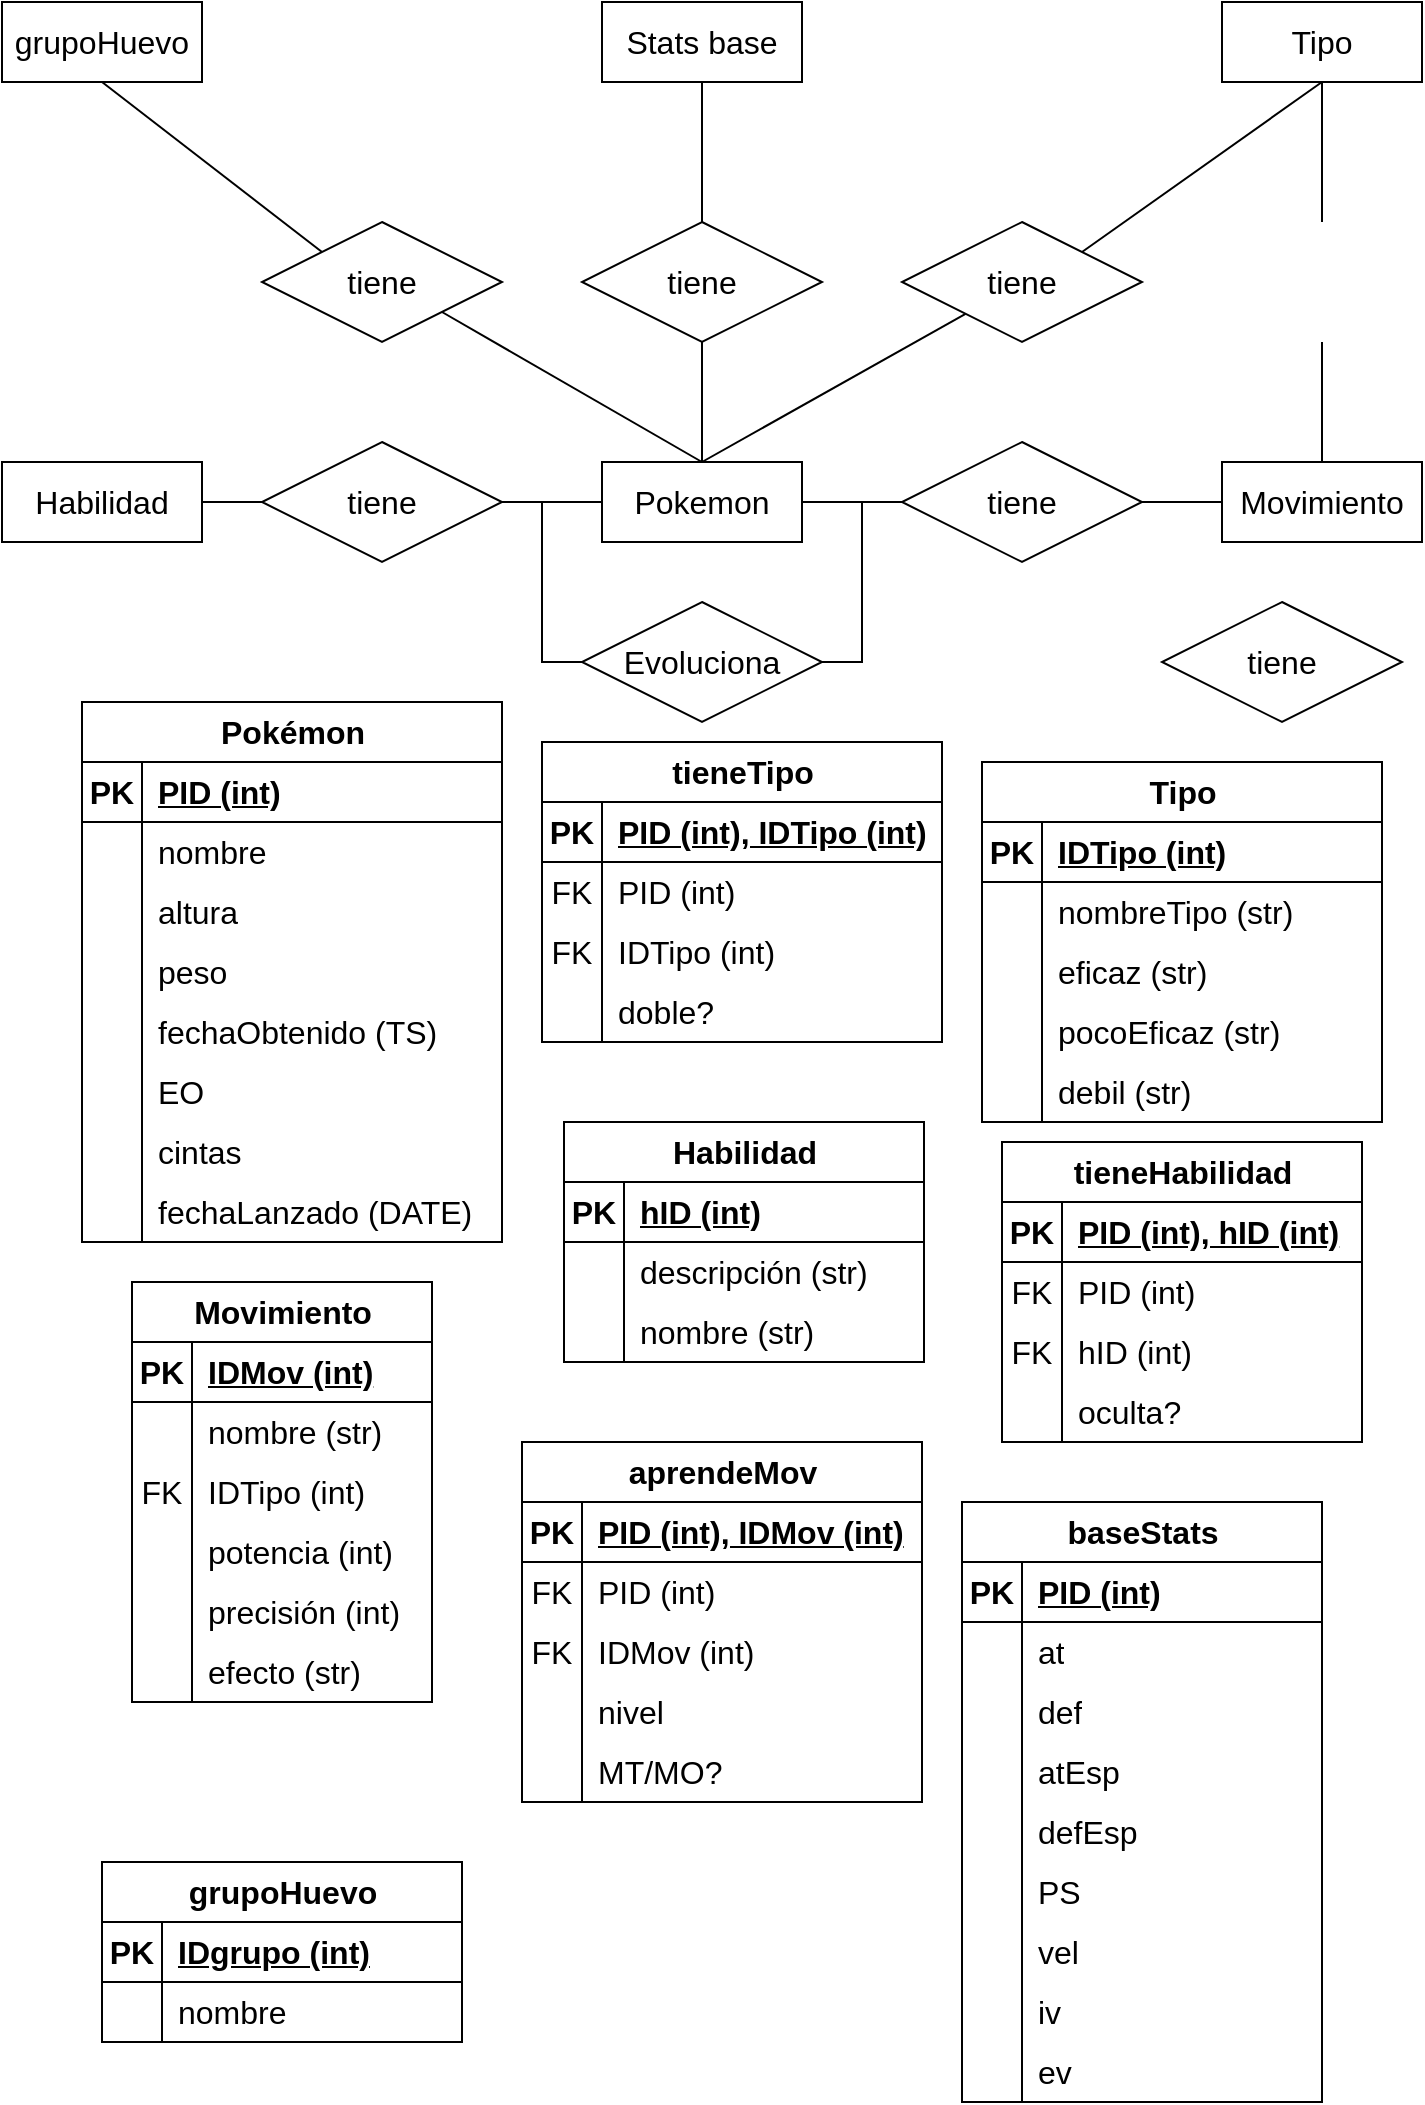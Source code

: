 <mxfile version="23.0.2" type="device">
  <diagram id="R2lEEEUBdFMjLlhIrx00" name="Page-1">
    <mxGraphModel dx="1434" dy="894" grid="1" gridSize="10" guides="1" tooltips="1" connect="1" arrows="1" fold="1" page="1" pageScale="1" pageWidth="850" pageHeight="1100" math="0" shadow="0" extFonts="Permanent Marker^https://fonts.googleapis.com/css?family=Permanent+Marker">
      <root>
        <mxCell id="0" />
        <mxCell id="1" parent="0" />
        <mxCell id="tdsxpR7g4-Lvdvggdu1_-16" style="edgeStyle=none;curved=1;rounded=0;orthogonalLoop=1;jettySize=auto;html=1;exitX=0.5;exitY=0;exitDx=0;exitDy=0;fontSize=12;startSize=8;endSize=8;endArrow=none;endFill=0;" parent="1" source="tdsxpR7g4-Lvdvggdu1_-1" target="tdsxpR7g4-Lvdvggdu1_-12" edge="1">
          <mxGeometry relative="1" as="geometry" />
        </mxCell>
        <mxCell id="tdsxpR7g4-Lvdvggdu1_-25" style="edgeStyle=none;curved=1;rounded=0;orthogonalLoop=1;jettySize=auto;html=1;exitX=0.5;exitY=0;exitDx=0;exitDy=0;entryX=0.5;entryY=1;entryDx=0;entryDy=0;fontSize=12;startSize=8;endSize=8;endArrow=none;endFill=0;" parent="1" source="tdsxpR7g4-Lvdvggdu1_-1" target="tdsxpR7g4-Lvdvggdu1_-24" edge="1">
          <mxGeometry relative="1" as="geometry" />
        </mxCell>
        <mxCell id="tdsxpR7g4-Lvdvggdu1_-35" style="edgeStyle=orthogonalEdgeStyle;shape=connector;rounded=0;orthogonalLoop=1;jettySize=auto;html=1;exitX=1;exitY=0.5;exitDx=0;exitDy=0;entryX=1;entryY=0.5;entryDx=0;entryDy=0;labelBackgroundColor=default;strokeColor=default;align=center;verticalAlign=middle;fontFamily=Helvetica;fontSize=12;fontColor=default;endArrow=none;endFill=0;startSize=8;endSize=8;" parent="1" source="tdsxpR7g4-Lvdvggdu1_-1" target="tdsxpR7g4-Lvdvggdu1_-9" edge="1">
          <mxGeometry relative="1" as="geometry" />
        </mxCell>
        <mxCell id="tdsxpR7g4-Lvdvggdu1_-1" value="Pokemon" style="whiteSpace=wrap;html=1;align=center;fontSize=16;" parent="1" vertex="1">
          <mxGeometry x="320" y="240" width="100" height="40" as="geometry" />
        </mxCell>
        <mxCell id="tdsxpR7g4-Lvdvggdu1_-14" style="edgeStyle=none;curved=1;rounded=0;orthogonalLoop=1;jettySize=auto;html=1;exitX=1;exitY=0.5;exitDx=0;exitDy=0;fontSize=12;startSize=8;endSize=8;endArrow=none;endFill=0;" parent="1" source="tdsxpR7g4-Lvdvggdu1_-2" target="tdsxpR7g4-Lvdvggdu1_-6" edge="1">
          <mxGeometry relative="1" as="geometry" />
        </mxCell>
        <mxCell id="tdsxpR7g4-Lvdvggdu1_-15" style="edgeStyle=none;curved=1;rounded=0;orthogonalLoop=1;jettySize=auto;html=1;exitX=0;exitY=0.5;exitDx=0;exitDy=0;fontSize=12;startSize=8;endSize=8;endArrow=none;endFill=0;" parent="1" source="tdsxpR7g4-Lvdvggdu1_-2" target="tdsxpR7g4-Lvdvggdu1_-1" edge="1">
          <mxGeometry relative="1" as="geometry" />
        </mxCell>
        <mxCell id="tdsxpR7g4-Lvdvggdu1_-2" value="tiene" style="shape=rhombus;perimeter=rhombusPerimeter;whiteSpace=wrap;html=1;align=center;fontSize=16;" parent="1" vertex="1">
          <mxGeometry x="470" y="230" width="120" height="60" as="geometry" />
        </mxCell>
        <mxCell id="tdsxpR7g4-Lvdvggdu1_-3" value="Tipo" style="whiteSpace=wrap;html=1;align=center;fontSize=16;" parent="1" vertex="1">
          <mxGeometry x="630" y="10" width="100" height="40" as="geometry" />
        </mxCell>
        <mxCell id="tdsxpR7g4-Lvdvggdu1_-4" value="grupoHuevo" style="whiteSpace=wrap;html=1;align=center;fontSize=16;" parent="1" vertex="1">
          <mxGeometry x="20" y="10" width="100" height="40" as="geometry" />
        </mxCell>
        <mxCell id="tdsxpR7g4-Lvdvggdu1_-28" style="edgeStyle=none;curved=1;rounded=0;orthogonalLoop=1;jettySize=auto;html=1;exitX=1;exitY=0.5;exitDx=0;exitDy=0;entryX=0;entryY=0.5;entryDx=0;entryDy=0;fontSize=12;startSize=8;endSize=8;endArrow=none;endFill=0;" parent="1" source="tdsxpR7g4-Lvdvggdu1_-5" target="tdsxpR7g4-Lvdvggdu1_-27" edge="1">
          <mxGeometry relative="1" as="geometry" />
        </mxCell>
        <mxCell id="tdsxpR7g4-Lvdvggdu1_-5" value="Habilidad" style="whiteSpace=wrap;html=1;align=center;fontSize=16;" parent="1" vertex="1">
          <mxGeometry x="20" y="240" width="100" height="40" as="geometry" />
        </mxCell>
        <mxCell id="tdsxpR7g4-Lvdvggdu1_-13" style="edgeStyle=none;curved=1;rounded=0;orthogonalLoop=1;jettySize=auto;html=1;fontSize=12;startSize=8;endSize=8;endArrow=none;endFill=0;" parent="1" source="tdsxpR7g4-Lvdvggdu1_-6" edge="1">
          <mxGeometry relative="1" as="geometry">
            <mxPoint x="680" y="180" as="targetPoint" />
          </mxGeometry>
        </mxCell>
        <mxCell id="tdsxpR7g4-Lvdvggdu1_-6" value="Movimiento" style="whiteSpace=wrap;html=1;align=center;fontSize=16;" parent="1" vertex="1">
          <mxGeometry x="630" y="240" width="100" height="40" as="geometry" />
        </mxCell>
        <mxCell id="tdsxpR7g4-Lvdvggdu1_-26" style="edgeStyle=none;curved=1;rounded=0;orthogonalLoop=1;jettySize=auto;html=1;fontSize=12;startSize=8;endSize=8;endArrow=none;endFill=0;" parent="1" source="tdsxpR7g4-Lvdvggdu1_-7" target="tdsxpR7g4-Lvdvggdu1_-24" edge="1">
          <mxGeometry relative="1" as="geometry" />
        </mxCell>
        <mxCell id="tdsxpR7g4-Lvdvggdu1_-7" value="Stats base" style="whiteSpace=wrap;html=1;align=center;fontSize=16;" parent="1" vertex="1">
          <mxGeometry x="320" y="10" width="100" height="40" as="geometry" />
        </mxCell>
        <mxCell id="tdsxpR7g4-Lvdvggdu1_-36" style="edgeStyle=orthogonalEdgeStyle;shape=connector;rounded=0;orthogonalLoop=1;jettySize=auto;html=1;exitX=0;exitY=0.5;exitDx=0;exitDy=0;entryX=0;entryY=0.5;entryDx=0;entryDy=0;labelBackgroundColor=default;strokeColor=default;align=center;verticalAlign=middle;fontFamily=Helvetica;fontSize=12;fontColor=default;endArrow=none;endFill=0;startSize=8;endSize=8;" parent="1" source="tdsxpR7g4-Lvdvggdu1_-9" target="tdsxpR7g4-Lvdvggdu1_-1" edge="1">
          <mxGeometry relative="1" as="geometry" />
        </mxCell>
        <mxCell id="tdsxpR7g4-Lvdvggdu1_-9" value="Evoluciona" style="shape=rhombus;perimeter=rhombusPerimeter;whiteSpace=wrap;html=1;align=center;fontSize=16;" parent="1" vertex="1">
          <mxGeometry x="310" y="310" width="120" height="60" as="geometry" />
        </mxCell>
        <mxCell id="tdsxpR7g4-Lvdvggdu1_-20" style="edgeStyle=none;curved=1;rounded=0;orthogonalLoop=1;jettySize=auto;html=1;exitX=0.5;exitY=0;exitDx=0;exitDy=0;fontSize=12;startSize=8;endSize=8;endArrow=none;endFill=0;" parent="1" target="tdsxpR7g4-Lvdvggdu1_-3" edge="1">
          <mxGeometry relative="1" as="geometry">
            <mxPoint x="680" y="120" as="sourcePoint" />
          </mxGeometry>
        </mxCell>
        <mxCell id="tdsxpR7g4-Lvdvggdu1_-11" value="tiene" style="shape=rhombus;perimeter=rhombusPerimeter;whiteSpace=wrap;html=1;align=center;fontSize=16;" parent="1" vertex="1">
          <mxGeometry x="600" y="310" width="120" height="60" as="geometry" />
        </mxCell>
        <mxCell id="tdsxpR7g4-Lvdvggdu1_-33" style="edgeStyle=none;curved=1;rounded=0;orthogonalLoop=1;jettySize=auto;html=1;exitX=1;exitY=0;exitDx=0;exitDy=0;entryX=0.5;entryY=1;entryDx=0;entryDy=0;fontSize=12;startSize=8;endSize=8;endArrow=none;endFill=0;" parent="1" source="tdsxpR7g4-Lvdvggdu1_-12" target="tdsxpR7g4-Lvdvggdu1_-3" edge="1">
          <mxGeometry relative="1" as="geometry" />
        </mxCell>
        <mxCell id="tdsxpR7g4-Lvdvggdu1_-12" value="tiene" style="shape=rhombus;perimeter=rhombusPerimeter;whiteSpace=wrap;html=1;align=center;fontSize=16;" parent="1" vertex="1">
          <mxGeometry x="470" y="120" width="120" height="60" as="geometry" />
        </mxCell>
        <mxCell id="tdsxpR7g4-Lvdvggdu1_-24" value="tiene" style="shape=rhombus;perimeter=rhombusPerimeter;whiteSpace=wrap;html=1;align=center;fontSize=16;" parent="1" vertex="1">
          <mxGeometry x="310" y="120" width="120" height="60" as="geometry" />
        </mxCell>
        <mxCell id="tdsxpR7g4-Lvdvggdu1_-29" style="edgeStyle=none;curved=1;rounded=0;orthogonalLoop=1;jettySize=auto;html=1;exitX=1;exitY=0.5;exitDx=0;exitDy=0;entryX=0;entryY=0.5;entryDx=0;entryDy=0;fontSize=12;startSize=8;endSize=8;endArrow=none;endFill=0;" parent="1" source="tdsxpR7g4-Lvdvggdu1_-27" target="tdsxpR7g4-Lvdvggdu1_-1" edge="1">
          <mxGeometry relative="1" as="geometry" />
        </mxCell>
        <mxCell id="tdsxpR7g4-Lvdvggdu1_-27" value="tiene" style="shape=rhombus;perimeter=rhombusPerimeter;whiteSpace=wrap;html=1;align=center;fontSize=16;" parent="1" vertex="1">
          <mxGeometry x="150" y="230" width="120" height="60" as="geometry" />
        </mxCell>
        <mxCell id="tdsxpR7g4-Lvdvggdu1_-31" style="edgeStyle=none;curved=1;rounded=0;orthogonalLoop=1;jettySize=auto;html=1;exitX=0;exitY=0;exitDx=0;exitDy=0;entryX=0.5;entryY=1;entryDx=0;entryDy=0;fontSize=12;startSize=8;endSize=8;endArrow=none;endFill=0;" parent="1" source="tdsxpR7g4-Lvdvggdu1_-30" target="tdsxpR7g4-Lvdvggdu1_-4" edge="1">
          <mxGeometry relative="1" as="geometry" />
        </mxCell>
        <mxCell id="tdsxpR7g4-Lvdvggdu1_-32" style="edgeStyle=none;curved=1;rounded=0;orthogonalLoop=1;jettySize=auto;html=1;exitX=1;exitY=1;exitDx=0;exitDy=0;entryX=0.5;entryY=0;entryDx=0;entryDy=0;fontSize=12;startSize=8;endSize=8;endArrow=none;endFill=0;" parent="1" source="tdsxpR7g4-Lvdvggdu1_-30" target="tdsxpR7g4-Lvdvggdu1_-1" edge="1">
          <mxGeometry relative="1" as="geometry" />
        </mxCell>
        <mxCell id="tdsxpR7g4-Lvdvggdu1_-30" value="tiene" style="shape=rhombus;perimeter=rhombusPerimeter;whiteSpace=wrap;html=1;align=center;fontSize=16;" parent="1" vertex="1">
          <mxGeometry x="150" y="120" width="120" height="60" as="geometry" />
        </mxCell>
        <mxCell id="rr6PRLMJspBUWssc9qHr-1" value="Pokémon" style="shape=table;startSize=30;container=1;collapsible=1;childLayout=tableLayout;fixedRows=1;rowLines=0;fontStyle=1;align=center;resizeLast=1;html=1;fontSize=16;" vertex="1" parent="1">
          <mxGeometry x="60" y="360" width="210" height="270" as="geometry" />
        </mxCell>
        <mxCell id="rr6PRLMJspBUWssc9qHr-2" value="" style="shape=tableRow;horizontal=0;startSize=0;swimlaneHead=0;swimlaneBody=0;fillColor=none;collapsible=0;dropTarget=0;points=[[0,0.5],[1,0.5]];portConstraint=eastwest;top=0;left=0;right=0;bottom=1;fontSize=16;" vertex="1" parent="rr6PRLMJspBUWssc9qHr-1">
          <mxGeometry y="30" width="210" height="30" as="geometry" />
        </mxCell>
        <mxCell id="rr6PRLMJspBUWssc9qHr-3" value="PK" style="shape=partialRectangle;connectable=0;fillColor=none;top=0;left=0;bottom=0;right=0;fontStyle=1;overflow=hidden;whiteSpace=wrap;html=1;fontSize=16;" vertex="1" parent="rr6PRLMJspBUWssc9qHr-2">
          <mxGeometry width="30" height="30" as="geometry">
            <mxRectangle width="30" height="30" as="alternateBounds" />
          </mxGeometry>
        </mxCell>
        <mxCell id="rr6PRLMJspBUWssc9qHr-4" value="PID (int)" style="shape=partialRectangle;connectable=0;fillColor=none;top=0;left=0;bottom=0;right=0;align=left;spacingLeft=6;fontStyle=5;overflow=hidden;whiteSpace=wrap;html=1;fontSize=16;" vertex="1" parent="rr6PRLMJspBUWssc9qHr-2">
          <mxGeometry x="30" width="180" height="30" as="geometry">
            <mxRectangle width="180" height="30" as="alternateBounds" />
          </mxGeometry>
        </mxCell>
        <mxCell id="rr6PRLMJspBUWssc9qHr-5" value="" style="shape=tableRow;horizontal=0;startSize=0;swimlaneHead=0;swimlaneBody=0;fillColor=none;collapsible=0;dropTarget=0;points=[[0,0.5],[1,0.5]];portConstraint=eastwest;top=0;left=0;right=0;bottom=0;fontSize=16;" vertex="1" parent="rr6PRLMJspBUWssc9qHr-1">
          <mxGeometry y="60" width="210" height="30" as="geometry" />
        </mxCell>
        <mxCell id="rr6PRLMJspBUWssc9qHr-6" value="" style="shape=partialRectangle;connectable=0;fillColor=none;top=0;left=0;bottom=0;right=0;editable=1;overflow=hidden;whiteSpace=wrap;html=1;fontSize=16;" vertex="1" parent="rr6PRLMJspBUWssc9qHr-5">
          <mxGeometry width="30" height="30" as="geometry">
            <mxRectangle width="30" height="30" as="alternateBounds" />
          </mxGeometry>
        </mxCell>
        <mxCell id="rr6PRLMJspBUWssc9qHr-7" value="nombre" style="shape=partialRectangle;connectable=0;fillColor=none;top=0;left=0;bottom=0;right=0;align=left;spacingLeft=6;overflow=hidden;whiteSpace=wrap;html=1;fontSize=16;" vertex="1" parent="rr6PRLMJspBUWssc9qHr-5">
          <mxGeometry x="30" width="180" height="30" as="geometry">
            <mxRectangle width="180" height="30" as="alternateBounds" />
          </mxGeometry>
        </mxCell>
        <mxCell id="rr6PRLMJspBUWssc9qHr-8" value="" style="shape=tableRow;horizontal=0;startSize=0;swimlaneHead=0;swimlaneBody=0;fillColor=none;collapsible=0;dropTarget=0;points=[[0,0.5],[1,0.5]];portConstraint=eastwest;top=0;left=0;right=0;bottom=0;fontSize=16;" vertex="1" parent="rr6PRLMJspBUWssc9qHr-1">
          <mxGeometry y="90" width="210" height="30" as="geometry" />
        </mxCell>
        <mxCell id="rr6PRLMJspBUWssc9qHr-9" value="" style="shape=partialRectangle;connectable=0;fillColor=none;top=0;left=0;bottom=0;right=0;editable=1;overflow=hidden;whiteSpace=wrap;html=1;fontSize=16;" vertex="1" parent="rr6PRLMJspBUWssc9qHr-8">
          <mxGeometry width="30" height="30" as="geometry">
            <mxRectangle width="30" height="30" as="alternateBounds" />
          </mxGeometry>
        </mxCell>
        <mxCell id="rr6PRLMJspBUWssc9qHr-10" value="altura" style="shape=partialRectangle;connectable=0;fillColor=none;top=0;left=0;bottom=0;right=0;align=left;spacingLeft=6;overflow=hidden;whiteSpace=wrap;html=1;fontSize=16;" vertex="1" parent="rr6PRLMJspBUWssc9qHr-8">
          <mxGeometry x="30" width="180" height="30" as="geometry">
            <mxRectangle width="180" height="30" as="alternateBounds" />
          </mxGeometry>
        </mxCell>
        <mxCell id="rr6PRLMJspBUWssc9qHr-11" value="" style="shape=tableRow;horizontal=0;startSize=0;swimlaneHead=0;swimlaneBody=0;fillColor=none;collapsible=0;dropTarget=0;points=[[0,0.5],[1,0.5]];portConstraint=eastwest;top=0;left=0;right=0;bottom=0;fontSize=16;" vertex="1" parent="rr6PRLMJspBUWssc9qHr-1">
          <mxGeometry y="120" width="210" height="30" as="geometry" />
        </mxCell>
        <mxCell id="rr6PRLMJspBUWssc9qHr-12" value="" style="shape=partialRectangle;connectable=0;fillColor=none;top=0;left=0;bottom=0;right=0;editable=1;overflow=hidden;whiteSpace=wrap;html=1;fontSize=16;" vertex="1" parent="rr6PRLMJspBUWssc9qHr-11">
          <mxGeometry width="30" height="30" as="geometry">
            <mxRectangle width="30" height="30" as="alternateBounds" />
          </mxGeometry>
        </mxCell>
        <mxCell id="rr6PRLMJspBUWssc9qHr-13" value="peso" style="shape=partialRectangle;connectable=0;fillColor=none;top=0;left=0;bottom=0;right=0;align=left;spacingLeft=6;overflow=hidden;whiteSpace=wrap;html=1;fontSize=16;" vertex="1" parent="rr6PRLMJspBUWssc9qHr-11">
          <mxGeometry x="30" width="180" height="30" as="geometry">
            <mxRectangle width="180" height="30" as="alternateBounds" />
          </mxGeometry>
        </mxCell>
        <mxCell id="rr6PRLMJspBUWssc9qHr-154" value="" style="shape=tableRow;horizontal=0;startSize=0;swimlaneHead=0;swimlaneBody=0;fillColor=none;collapsible=0;dropTarget=0;points=[[0,0.5],[1,0.5]];portConstraint=eastwest;top=0;left=0;right=0;bottom=0;fontSize=16;" vertex="1" parent="rr6PRLMJspBUWssc9qHr-1">
          <mxGeometry y="150" width="210" height="30" as="geometry" />
        </mxCell>
        <mxCell id="rr6PRLMJspBUWssc9qHr-155" value="" style="shape=partialRectangle;connectable=0;fillColor=none;top=0;left=0;bottom=0;right=0;editable=1;overflow=hidden;whiteSpace=wrap;html=1;fontSize=16;" vertex="1" parent="rr6PRLMJspBUWssc9qHr-154">
          <mxGeometry width="30" height="30" as="geometry">
            <mxRectangle width="30" height="30" as="alternateBounds" />
          </mxGeometry>
        </mxCell>
        <mxCell id="rr6PRLMJspBUWssc9qHr-156" value="fechaObtenido (TS)" style="shape=partialRectangle;connectable=0;fillColor=none;top=0;left=0;bottom=0;right=0;align=left;spacingLeft=6;overflow=hidden;whiteSpace=wrap;html=1;fontSize=16;" vertex="1" parent="rr6PRLMJspBUWssc9qHr-154">
          <mxGeometry x="30" width="180" height="30" as="geometry">
            <mxRectangle width="180" height="30" as="alternateBounds" />
          </mxGeometry>
        </mxCell>
        <mxCell id="rr6PRLMJspBUWssc9qHr-157" value="" style="shape=tableRow;horizontal=0;startSize=0;swimlaneHead=0;swimlaneBody=0;fillColor=none;collapsible=0;dropTarget=0;points=[[0,0.5],[1,0.5]];portConstraint=eastwest;top=0;left=0;right=0;bottom=0;fontSize=16;" vertex="1" parent="rr6PRLMJspBUWssc9qHr-1">
          <mxGeometry y="180" width="210" height="30" as="geometry" />
        </mxCell>
        <mxCell id="rr6PRLMJspBUWssc9qHr-158" value="" style="shape=partialRectangle;connectable=0;fillColor=none;top=0;left=0;bottom=0;right=0;editable=1;overflow=hidden;whiteSpace=wrap;html=1;fontSize=16;" vertex="1" parent="rr6PRLMJspBUWssc9qHr-157">
          <mxGeometry width="30" height="30" as="geometry">
            <mxRectangle width="30" height="30" as="alternateBounds" />
          </mxGeometry>
        </mxCell>
        <mxCell id="rr6PRLMJspBUWssc9qHr-159" value="EO" style="shape=partialRectangle;connectable=0;fillColor=none;top=0;left=0;bottom=0;right=0;align=left;spacingLeft=6;overflow=hidden;whiteSpace=wrap;html=1;fontSize=16;" vertex="1" parent="rr6PRLMJspBUWssc9qHr-157">
          <mxGeometry x="30" width="180" height="30" as="geometry">
            <mxRectangle width="180" height="30" as="alternateBounds" />
          </mxGeometry>
        </mxCell>
        <mxCell id="rr6PRLMJspBUWssc9qHr-160" value="" style="shape=tableRow;horizontal=0;startSize=0;swimlaneHead=0;swimlaneBody=0;fillColor=none;collapsible=0;dropTarget=0;points=[[0,0.5],[1,0.5]];portConstraint=eastwest;top=0;left=0;right=0;bottom=0;fontSize=16;" vertex="1" parent="rr6PRLMJspBUWssc9qHr-1">
          <mxGeometry y="210" width="210" height="30" as="geometry" />
        </mxCell>
        <mxCell id="rr6PRLMJspBUWssc9qHr-161" value="" style="shape=partialRectangle;connectable=0;fillColor=none;top=0;left=0;bottom=0;right=0;editable=1;overflow=hidden;whiteSpace=wrap;html=1;fontSize=16;" vertex="1" parent="rr6PRLMJspBUWssc9qHr-160">
          <mxGeometry width="30" height="30" as="geometry">
            <mxRectangle width="30" height="30" as="alternateBounds" />
          </mxGeometry>
        </mxCell>
        <mxCell id="rr6PRLMJspBUWssc9qHr-162" value="cintas" style="shape=partialRectangle;connectable=0;fillColor=none;top=0;left=0;bottom=0;right=0;align=left;spacingLeft=6;overflow=hidden;whiteSpace=wrap;html=1;fontSize=16;" vertex="1" parent="rr6PRLMJspBUWssc9qHr-160">
          <mxGeometry x="30" width="180" height="30" as="geometry">
            <mxRectangle width="180" height="30" as="alternateBounds" />
          </mxGeometry>
        </mxCell>
        <mxCell id="rr6PRLMJspBUWssc9qHr-178" value="" style="shape=tableRow;horizontal=0;startSize=0;swimlaneHead=0;swimlaneBody=0;fillColor=none;collapsible=0;dropTarget=0;points=[[0,0.5],[1,0.5]];portConstraint=eastwest;top=0;left=0;right=0;bottom=0;fontSize=16;" vertex="1" parent="rr6PRLMJspBUWssc9qHr-1">
          <mxGeometry y="240" width="210" height="30" as="geometry" />
        </mxCell>
        <mxCell id="rr6PRLMJspBUWssc9qHr-179" value="" style="shape=partialRectangle;connectable=0;fillColor=none;top=0;left=0;bottom=0;right=0;editable=1;overflow=hidden;whiteSpace=wrap;html=1;fontSize=16;" vertex="1" parent="rr6PRLMJspBUWssc9qHr-178">
          <mxGeometry width="30" height="30" as="geometry">
            <mxRectangle width="30" height="30" as="alternateBounds" />
          </mxGeometry>
        </mxCell>
        <mxCell id="rr6PRLMJspBUWssc9qHr-180" value="fechaLanzado (DATE)" style="shape=partialRectangle;connectable=0;fillColor=none;top=0;left=0;bottom=0;right=0;align=left;spacingLeft=6;overflow=hidden;whiteSpace=wrap;html=1;fontSize=16;" vertex="1" parent="rr6PRLMJspBUWssc9qHr-178">
          <mxGeometry x="30" width="180" height="30" as="geometry">
            <mxRectangle width="180" height="30" as="alternateBounds" />
          </mxGeometry>
        </mxCell>
        <mxCell id="rr6PRLMJspBUWssc9qHr-14" value="tieneTipo" style="shape=table;startSize=30;container=1;collapsible=1;childLayout=tableLayout;fixedRows=1;rowLines=0;fontStyle=1;align=center;resizeLast=1;html=1;fontSize=16;" vertex="1" parent="1">
          <mxGeometry x="290" y="380" width="200" height="150" as="geometry" />
        </mxCell>
        <mxCell id="rr6PRLMJspBUWssc9qHr-15" value="" style="shape=tableRow;horizontal=0;startSize=0;swimlaneHead=0;swimlaneBody=0;fillColor=none;collapsible=0;dropTarget=0;points=[[0,0.5],[1,0.5]];portConstraint=eastwest;top=0;left=0;right=0;bottom=1;fontSize=16;" vertex="1" parent="rr6PRLMJspBUWssc9qHr-14">
          <mxGeometry y="30" width="200" height="30" as="geometry" />
        </mxCell>
        <mxCell id="rr6PRLMJspBUWssc9qHr-16" value="PK" style="shape=partialRectangle;connectable=0;fillColor=none;top=0;left=0;bottom=0;right=0;fontStyle=1;overflow=hidden;whiteSpace=wrap;html=1;fontSize=16;" vertex="1" parent="rr6PRLMJspBUWssc9qHr-15">
          <mxGeometry width="30" height="30" as="geometry">
            <mxRectangle width="30" height="30" as="alternateBounds" />
          </mxGeometry>
        </mxCell>
        <mxCell id="rr6PRLMJspBUWssc9qHr-17" value="PID (int), IDTipo (int)" style="shape=partialRectangle;connectable=0;fillColor=none;top=0;left=0;bottom=0;right=0;align=left;spacingLeft=6;fontStyle=5;overflow=hidden;whiteSpace=wrap;html=1;fontSize=16;" vertex="1" parent="rr6PRLMJspBUWssc9qHr-15">
          <mxGeometry x="30" width="170" height="30" as="geometry">
            <mxRectangle width="170" height="30" as="alternateBounds" />
          </mxGeometry>
        </mxCell>
        <mxCell id="rr6PRLMJspBUWssc9qHr-18" value="" style="shape=tableRow;horizontal=0;startSize=0;swimlaneHead=0;swimlaneBody=0;fillColor=none;collapsible=0;dropTarget=0;points=[[0,0.5],[1,0.5]];portConstraint=eastwest;top=0;left=0;right=0;bottom=0;fontSize=16;" vertex="1" parent="rr6PRLMJspBUWssc9qHr-14">
          <mxGeometry y="60" width="200" height="30" as="geometry" />
        </mxCell>
        <mxCell id="rr6PRLMJspBUWssc9qHr-19" value="FK" style="shape=partialRectangle;connectable=0;fillColor=none;top=0;left=0;bottom=0;right=0;editable=1;overflow=hidden;whiteSpace=wrap;html=1;fontSize=16;" vertex="1" parent="rr6PRLMJspBUWssc9qHr-18">
          <mxGeometry width="30" height="30" as="geometry">
            <mxRectangle width="30" height="30" as="alternateBounds" />
          </mxGeometry>
        </mxCell>
        <mxCell id="rr6PRLMJspBUWssc9qHr-20" value="PID (int)" style="shape=partialRectangle;connectable=0;fillColor=none;top=0;left=0;bottom=0;right=0;align=left;spacingLeft=6;overflow=hidden;whiteSpace=wrap;html=1;fontSize=16;" vertex="1" parent="rr6PRLMJspBUWssc9qHr-18">
          <mxGeometry x="30" width="170" height="30" as="geometry">
            <mxRectangle width="170" height="30" as="alternateBounds" />
          </mxGeometry>
        </mxCell>
        <mxCell id="rr6PRLMJspBUWssc9qHr-21" value="" style="shape=tableRow;horizontal=0;startSize=0;swimlaneHead=0;swimlaneBody=0;fillColor=none;collapsible=0;dropTarget=0;points=[[0,0.5],[1,0.5]];portConstraint=eastwest;top=0;left=0;right=0;bottom=0;fontSize=16;" vertex="1" parent="rr6PRLMJspBUWssc9qHr-14">
          <mxGeometry y="90" width="200" height="30" as="geometry" />
        </mxCell>
        <mxCell id="rr6PRLMJspBUWssc9qHr-22" value="FK" style="shape=partialRectangle;connectable=0;fillColor=none;top=0;left=0;bottom=0;right=0;editable=1;overflow=hidden;whiteSpace=wrap;html=1;fontSize=16;" vertex="1" parent="rr6PRLMJspBUWssc9qHr-21">
          <mxGeometry width="30" height="30" as="geometry">
            <mxRectangle width="30" height="30" as="alternateBounds" />
          </mxGeometry>
        </mxCell>
        <mxCell id="rr6PRLMJspBUWssc9qHr-23" value="IDTipo (int)" style="shape=partialRectangle;connectable=0;fillColor=none;top=0;left=0;bottom=0;right=0;align=left;spacingLeft=6;overflow=hidden;whiteSpace=wrap;html=1;fontSize=16;" vertex="1" parent="rr6PRLMJspBUWssc9qHr-21">
          <mxGeometry x="30" width="170" height="30" as="geometry">
            <mxRectangle width="170" height="30" as="alternateBounds" />
          </mxGeometry>
        </mxCell>
        <mxCell id="rr6PRLMJspBUWssc9qHr-24" value="" style="shape=tableRow;horizontal=0;startSize=0;swimlaneHead=0;swimlaneBody=0;fillColor=none;collapsible=0;dropTarget=0;points=[[0,0.5],[1,0.5]];portConstraint=eastwest;top=0;left=0;right=0;bottom=0;fontSize=16;" vertex="1" parent="rr6PRLMJspBUWssc9qHr-14">
          <mxGeometry y="120" width="200" height="30" as="geometry" />
        </mxCell>
        <mxCell id="rr6PRLMJspBUWssc9qHr-25" value="" style="shape=partialRectangle;connectable=0;fillColor=none;top=0;left=0;bottom=0;right=0;editable=1;overflow=hidden;whiteSpace=wrap;html=1;fontSize=16;" vertex="1" parent="rr6PRLMJspBUWssc9qHr-24">
          <mxGeometry width="30" height="30" as="geometry">
            <mxRectangle width="30" height="30" as="alternateBounds" />
          </mxGeometry>
        </mxCell>
        <mxCell id="rr6PRLMJspBUWssc9qHr-26" value="doble?" style="shape=partialRectangle;connectable=0;fillColor=none;top=0;left=0;bottom=0;right=0;align=left;spacingLeft=6;overflow=hidden;whiteSpace=wrap;html=1;fontSize=16;" vertex="1" parent="rr6PRLMJspBUWssc9qHr-24">
          <mxGeometry x="30" width="170" height="30" as="geometry">
            <mxRectangle width="170" height="30" as="alternateBounds" />
          </mxGeometry>
        </mxCell>
        <mxCell id="rr6PRLMJspBUWssc9qHr-27" value="Tipo" style="shape=table;startSize=30;container=1;collapsible=1;childLayout=tableLayout;fixedRows=1;rowLines=0;fontStyle=1;align=center;resizeLast=1;html=1;fontSize=16;" vertex="1" parent="1">
          <mxGeometry x="510" y="390" width="200" height="180" as="geometry" />
        </mxCell>
        <mxCell id="rr6PRLMJspBUWssc9qHr-28" value="" style="shape=tableRow;horizontal=0;startSize=0;swimlaneHead=0;swimlaneBody=0;fillColor=none;collapsible=0;dropTarget=0;points=[[0,0.5],[1,0.5]];portConstraint=eastwest;top=0;left=0;right=0;bottom=1;fontSize=16;" vertex="1" parent="rr6PRLMJspBUWssc9qHr-27">
          <mxGeometry y="30" width="200" height="30" as="geometry" />
        </mxCell>
        <mxCell id="rr6PRLMJspBUWssc9qHr-29" value="PK" style="shape=partialRectangle;connectable=0;fillColor=none;top=0;left=0;bottom=0;right=0;fontStyle=1;overflow=hidden;whiteSpace=wrap;html=1;fontSize=16;" vertex="1" parent="rr6PRLMJspBUWssc9qHr-28">
          <mxGeometry width="30" height="30" as="geometry">
            <mxRectangle width="30" height="30" as="alternateBounds" />
          </mxGeometry>
        </mxCell>
        <mxCell id="rr6PRLMJspBUWssc9qHr-30" value="IDTipo (int)" style="shape=partialRectangle;connectable=0;fillColor=none;top=0;left=0;bottom=0;right=0;align=left;spacingLeft=6;fontStyle=5;overflow=hidden;whiteSpace=wrap;html=1;fontSize=16;" vertex="1" parent="rr6PRLMJspBUWssc9qHr-28">
          <mxGeometry x="30" width="170" height="30" as="geometry">
            <mxRectangle width="170" height="30" as="alternateBounds" />
          </mxGeometry>
        </mxCell>
        <mxCell id="rr6PRLMJspBUWssc9qHr-31" value="" style="shape=tableRow;horizontal=0;startSize=0;swimlaneHead=0;swimlaneBody=0;fillColor=none;collapsible=0;dropTarget=0;points=[[0,0.5],[1,0.5]];portConstraint=eastwest;top=0;left=0;right=0;bottom=0;fontSize=16;" vertex="1" parent="rr6PRLMJspBUWssc9qHr-27">
          <mxGeometry y="60" width="200" height="30" as="geometry" />
        </mxCell>
        <mxCell id="rr6PRLMJspBUWssc9qHr-32" value="" style="shape=partialRectangle;connectable=0;fillColor=none;top=0;left=0;bottom=0;right=0;editable=1;overflow=hidden;whiteSpace=wrap;html=1;fontSize=16;" vertex="1" parent="rr6PRLMJspBUWssc9qHr-31">
          <mxGeometry width="30" height="30" as="geometry">
            <mxRectangle width="30" height="30" as="alternateBounds" />
          </mxGeometry>
        </mxCell>
        <mxCell id="rr6PRLMJspBUWssc9qHr-33" value="nombreTipo (str)" style="shape=partialRectangle;connectable=0;fillColor=none;top=0;left=0;bottom=0;right=0;align=left;spacingLeft=6;overflow=hidden;whiteSpace=wrap;html=1;fontSize=16;" vertex="1" parent="rr6PRLMJspBUWssc9qHr-31">
          <mxGeometry x="30" width="170" height="30" as="geometry">
            <mxRectangle width="170" height="30" as="alternateBounds" />
          </mxGeometry>
        </mxCell>
        <mxCell id="rr6PRLMJspBUWssc9qHr-169" value="" style="shape=tableRow;horizontal=0;startSize=0;swimlaneHead=0;swimlaneBody=0;fillColor=none;collapsible=0;dropTarget=0;points=[[0,0.5],[1,0.5]];portConstraint=eastwest;top=0;left=0;right=0;bottom=0;fontSize=16;" vertex="1" parent="rr6PRLMJspBUWssc9qHr-27">
          <mxGeometry y="90" width="200" height="30" as="geometry" />
        </mxCell>
        <mxCell id="rr6PRLMJspBUWssc9qHr-170" value="" style="shape=partialRectangle;connectable=0;fillColor=none;top=0;left=0;bottom=0;right=0;editable=1;overflow=hidden;whiteSpace=wrap;html=1;fontSize=16;" vertex="1" parent="rr6PRLMJspBUWssc9qHr-169">
          <mxGeometry width="30" height="30" as="geometry">
            <mxRectangle width="30" height="30" as="alternateBounds" />
          </mxGeometry>
        </mxCell>
        <mxCell id="rr6PRLMJspBUWssc9qHr-171" value="eficaz (str)" style="shape=partialRectangle;connectable=0;fillColor=none;top=0;left=0;bottom=0;right=0;align=left;spacingLeft=6;overflow=hidden;whiteSpace=wrap;html=1;fontSize=16;" vertex="1" parent="rr6PRLMJspBUWssc9qHr-169">
          <mxGeometry x="30" width="170" height="30" as="geometry">
            <mxRectangle width="170" height="30" as="alternateBounds" />
          </mxGeometry>
        </mxCell>
        <mxCell id="rr6PRLMJspBUWssc9qHr-172" value="" style="shape=tableRow;horizontal=0;startSize=0;swimlaneHead=0;swimlaneBody=0;fillColor=none;collapsible=0;dropTarget=0;points=[[0,0.5],[1,0.5]];portConstraint=eastwest;top=0;left=0;right=0;bottom=0;fontSize=16;" vertex="1" parent="rr6PRLMJspBUWssc9qHr-27">
          <mxGeometry y="120" width="200" height="30" as="geometry" />
        </mxCell>
        <mxCell id="rr6PRLMJspBUWssc9qHr-173" value="" style="shape=partialRectangle;connectable=0;fillColor=none;top=0;left=0;bottom=0;right=0;editable=1;overflow=hidden;whiteSpace=wrap;html=1;fontSize=16;" vertex="1" parent="rr6PRLMJspBUWssc9qHr-172">
          <mxGeometry width="30" height="30" as="geometry">
            <mxRectangle width="30" height="30" as="alternateBounds" />
          </mxGeometry>
        </mxCell>
        <mxCell id="rr6PRLMJspBUWssc9qHr-174" value="pocoEficaz (str)" style="shape=partialRectangle;connectable=0;fillColor=none;top=0;left=0;bottom=0;right=0;align=left;spacingLeft=6;overflow=hidden;whiteSpace=wrap;html=1;fontSize=16;" vertex="1" parent="rr6PRLMJspBUWssc9qHr-172">
          <mxGeometry x="30" width="170" height="30" as="geometry">
            <mxRectangle width="170" height="30" as="alternateBounds" />
          </mxGeometry>
        </mxCell>
        <mxCell id="rr6PRLMJspBUWssc9qHr-175" value="" style="shape=tableRow;horizontal=0;startSize=0;swimlaneHead=0;swimlaneBody=0;fillColor=none;collapsible=0;dropTarget=0;points=[[0,0.5],[1,0.5]];portConstraint=eastwest;top=0;left=0;right=0;bottom=0;fontSize=16;" vertex="1" parent="rr6PRLMJspBUWssc9qHr-27">
          <mxGeometry y="150" width="200" height="30" as="geometry" />
        </mxCell>
        <mxCell id="rr6PRLMJspBUWssc9qHr-176" value="" style="shape=partialRectangle;connectable=0;fillColor=none;top=0;left=0;bottom=0;right=0;editable=1;overflow=hidden;whiteSpace=wrap;html=1;fontSize=16;" vertex="1" parent="rr6PRLMJspBUWssc9qHr-175">
          <mxGeometry width="30" height="30" as="geometry">
            <mxRectangle width="30" height="30" as="alternateBounds" />
          </mxGeometry>
        </mxCell>
        <mxCell id="rr6PRLMJspBUWssc9qHr-177" value="debil (str)" style="shape=partialRectangle;connectable=0;fillColor=none;top=0;left=0;bottom=0;right=0;align=left;spacingLeft=6;overflow=hidden;whiteSpace=wrap;html=1;fontSize=16;" vertex="1" parent="rr6PRLMJspBUWssc9qHr-175">
          <mxGeometry x="30" width="170" height="30" as="geometry">
            <mxRectangle width="170" height="30" as="alternateBounds" />
          </mxGeometry>
        </mxCell>
        <mxCell id="rr6PRLMJspBUWssc9qHr-40" value="Movimiento" style="shape=table;startSize=30;container=1;collapsible=1;childLayout=tableLayout;fixedRows=1;rowLines=0;fontStyle=1;align=center;resizeLast=1;html=1;fontSize=16;" vertex="1" parent="1">
          <mxGeometry x="85" y="650" width="150" height="210" as="geometry">
            <mxRectangle x="410" y="690" width="130" height="30" as="alternateBounds" />
          </mxGeometry>
        </mxCell>
        <mxCell id="rr6PRLMJspBUWssc9qHr-41" value="" style="shape=tableRow;horizontal=0;startSize=0;swimlaneHead=0;swimlaneBody=0;fillColor=none;collapsible=0;dropTarget=0;points=[[0,0.5],[1,0.5]];portConstraint=eastwest;top=0;left=0;right=0;bottom=1;fontSize=16;" vertex="1" parent="rr6PRLMJspBUWssc9qHr-40">
          <mxGeometry y="30" width="150" height="30" as="geometry" />
        </mxCell>
        <mxCell id="rr6PRLMJspBUWssc9qHr-42" value="PK" style="shape=partialRectangle;connectable=0;fillColor=none;top=0;left=0;bottom=0;right=0;fontStyle=1;overflow=hidden;whiteSpace=wrap;html=1;fontSize=16;" vertex="1" parent="rr6PRLMJspBUWssc9qHr-41">
          <mxGeometry width="30" height="30" as="geometry">
            <mxRectangle width="30" height="30" as="alternateBounds" />
          </mxGeometry>
        </mxCell>
        <mxCell id="rr6PRLMJspBUWssc9qHr-43" value="IDMov (int)" style="shape=partialRectangle;connectable=0;fillColor=none;top=0;left=0;bottom=0;right=0;align=left;spacingLeft=6;fontStyle=5;overflow=hidden;whiteSpace=wrap;html=1;fontSize=16;" vertex="1" parent="rr6PRLMJspBUWssc9qHr-41">
          <mxGeometry x="30" width="120" height="30" as="geometry">
            <mxRectangle width="120" height="30" as="alternateBounds" />
          </mxGeometry>
        </mxCell>
        <mxCell id="rr6PRLMJspBUWssc9qHr-44" value="" style="shape=tableRow;horizontal=0;startSize=0;swimlaneHead=0;swimlaneBody=0;fillColor=none;collapsible=0;dropTarget=0;points=[[0,0.5],[1,0.5]];portConstraint=eastwest;top=0;left=0;right=0;bottom=0;fontSize=16;" vertex="1" parent="rr6PRLMJspBUWssc9qHr-40">
          <mxGeometry y="60" width="150" height="30" as="geometry" />
        </mxCell>
        <mxCell id="rr6PRLMJspBUWssc9qHr-45" value="" style="shape=partialRectangle;connectable=0;fillColor=none;top=0;left=0;bottom=0;right=0;editable=1;overflow=hidden;whiteSpace=wrap;html=1;fontSize=16;" vertex="1" parent="rr6PRLMJspBUWssc9qHr-44">
          <mxGeometry width="30" height="30" as="geometry">
            <mxRectangle width="30" height="30" as="alternateBounds" />
          </mxGeometry>
        </mxCell>
        <mxCell id="rr6PRLMJspBUWssc9qHr-46" value="nombre (str)" style="shape=partialRectangle;connectable=0;fillColor=none;top=0;left=0;bottom=0;right=0;align=left;spacingLeft=6;overflow=hidden;whiteSpace=wrap;html=1;fontSize=16;" vertex="1" parent="rr6PRLMJspBUWssc9qHr-44">
          <mxGeometry x="30" width="120" height="30" as="geometry">
            <mxRectangle width="120" height="30" as="alternateBounds" />
          </mxGeometry>
        </mxCell>
        <mxCell id="rr6PRLMJspBUWssc9qHr-47" value="" style="shape=tableRow;horizontal=0;startSize=0;swimlaneHead=0;swimlaneBody=0;fillColor=none;collapsible=0;dropTarget=0;points=[[0,0.5],[1,0.5]];portConstraint=eastwest;top=0;left=0;right=0;bottom=0;fontSize=16;" vertex="1" parent="rr6PRLMJspBUWssc9qHr-40">
          <mxGeometry y="90" width="150" height="30" as="geometry" />
        </mxCell>
        <mxCell id="rr6PRLMJspBUWssc9qHr-48" value="FK" style="shape=partialRectangle;connectable=0;fillColor=none;top=0;left=0;bottom=0;right=0;editable=1;overflow=hidden;whiteSpace=wrap;html=1;fontSize=16;" vertex="1" parent="rr6PRLMJspBUWssc9qHr-47">
          <mxGeometry width="30" height="30" as="geometry">
            <mxRectangle width="30" height="30" as="alternateBounds" />
          </mxGeometry>
        </mxCell>
        <mxCell id="rr6PRLMJspBUWssc9qHr-49" value="IDTipo (int)" style="shape=partialRectangle;connectable=0;fillColor=none;top=0;left=0;bottom=0;right=0;align=left;spacingLeft=6;overflow=hidden;whiteSpace=wrap;html=1;fontSize=16;" vertex="1" parent="rr6PRLMJspBUWssc9qHr-47">
          <mxGeometry x="30" width="120" height="30" as="geometry">
            <mxRectangle width="120" height="30" as="alternateBounds" />
          </mxGeometry>
        </mxCell>
        <mxCell id="rr6PRLMJspBUWssc9qHr-50" value="" style="shape=tableRow;horizontal=0;startSize=0;swimlaneHead=0;swimlaneBody=0;fillColor=none;collapsible=0;dropTarget=0;points=[[0,0.5],[1,0.5]];portConstraint=eastwest;top=0;left=0;right=0;bottom=0;fontSize=16;" vertex="1" parent="rr6PRLMJspBUWssc9qHr-40">
          <mxGeometry y="120" width="150" height="30" as="geometry" />
        </mxCell>
        <mxCell id="rr6PRLMJspBUWssc9qHr-51" value="" style="shape=partialRectangle;connectable=0;fillColor=none;top=0;left=0;bottom=0;right=0;editable=1;overflow=hidden;whiteSpace=wrap;html=1;fontSize=16;" vertex="1" parent="rr6PRLMJspBUWssc9qHr-50">
          <mxGeometry width="30" height="30" as="geometry">
            <mxRectangle width="30" height="30" as="alternateBounds" />
          </mxGeometry>
        </mxCell>
        <mxCell id="rr6PRLMJspBUWssc9qHr-52" value="potencia (int)" style="shape=partialRectangle;connectable=0;fillColor=none;top=0;left=0;bottom=0;right=0;align=left;spacingLeft=6;overflow=hidden;whiteSpace=wrap;html=1;fontSize=16;" vertex="1" parent="rr6PRLMJspBUWssc9qHr-50">
          <mxGeometry x="30" width="120" height="30" as="geometry">
            <mxRectangle width="120" height="30" as="alternateBounds" />
          </mxGeometry>
        </mxCell>
        <mxCell id="rr6PRLMJspBUWssc9qHr-57" value="" style="shape=tableRow;horizontal=0;startSize=0;swimlaneHead=0;swimlaneBody=0;fillColor=none;collapsible=0;dropTarget=0;points=[[0,0.5],[1,0.5]];portConstraint=eastwest;top=0;left=0;right=0;bottom=0;fontSize=16;" vertex="1" parent="rr6PRLMJspBUWssc9qHr-40">
          <mxGeometry y="150" width="150" height="30" as="geometry" />
        </mxCell>
        <mxCell id="rr6PRLMJspBUWssc9qHr-58" value="" style="shape=partialRectangle;connectable=0;fillColor=none;top=0;left=0;bottom=0;right=0;editable=1;overflow=hidden;whiteSpace=wrap;html=1;fontSize=16;" vertex="1" parent="rr6PRLMJspBUWssc9qHr-57">
          <mxGeometry width="30" height="30" as="geometry">
            <mxRectangle width="30" height="30" as="alternateBounds" />
          </mxGeometry>
        </mxCell>
        <mxCell id="rr6PRLMJspBUWssc9qHr-59" value="precisión (int)" style="shape=partialRectangle;connectable=0;fillColor=none;top=0;left=0;bottom=0;right=0;align=left;spacingLeft=6;overflow=hidden;whiteSpace=wrap;html=1;fontSize=16;" vertex="1" parent="rr6PRLMJspBUWssc9qHr-57">
          <mxGeometry x="30" width="120" height="30" as="geometry">
            <mxRectangle width="120" height="30" as="alternateBounds" />
          </mxGeometry>
        </mxCell>
        <mxCell id="rr6PRLMJspBUWssc9qHr-60" value="" style="shape=tableRow;horizontal=0;startSize=0;swimlaneHead=0;swimlaneBody=0;fillColor=none;collapsible=0;dropTarget=0;points=[[0,0.5],[1,0.5]];portConstraint=eastwest;top=0;left=0;right=0;bottom=0;fontSize=16;" vertex="1" parent="rr6PRLMJspBUWssc9qHr-40">
          <mxGeometry y="180" width="150" height="30" as="geometry" />
        </mxCell>
        <mxCell id="rr6PRLMJspBUWssc9qHr-61" value="" style="shape=partialRectangle;connectable=0;fillColor=none;top=0;left=0;bottom=0;right=0;editable=1;overflow=hidden;whiteSpace=wrap;html=1;fontSize=16;" vertex="1" parent="rr6PRLMJspBUWssc9qHr-60">
          <mxGeometry width="30" height="30" as="geometry">
            <mxRectangle width="30" height="30" as="alternateBounds" />
          </mxGeometry>
        </mxCell>
        <mxCell id="rr6PRLMJspBUWssc9qHr-62" value="efecto (str)" style="shape=partialRectangle;connectable=0;fillColor=none;top=0;left=0;bottom=0;right=0;align=left;spacingLeft=6;overflow=hidden;whiteSpace=wrap;html=1;fontSize=16;" vertex="1" parent="rr6PRLMJspBUWssc9qHr-60">
          <mxGeometry x="30" width="120" height="30" as="geometry">
            <mxRectangle width="120" height="30" as="alternateBounds" />
          </mxGeometry>
        </mxCell>
        <mxCell id="rr6PRLMJspBUWssc9qHr-64" value="Habilidad" style="shape=table;startSize=30;container=1;collapsible=1;childLayout=tableLayout;fixedRows=1;rowLines=0;fontStyle=1;align=center;resizeLast=1;html=1;fontSize=16;" vertex="1" parent="1">
          <mxGeometry x="301" y="570" width="180" height="120" as="geometry" />
        </mxCell>
        <mxCell id="rr6PRLMJspBUWssc9qHr-65" value="" style="shape=tableRow;horizontal=0;startSize=0;swimlaneHead=0;swimlaneBody=0;fillColor=none;collapsible=0;dropTarget=0;points=[[0,0.5],[1,0.5]];portConstraint=eastwest;top=0;left=0;right=0;bottom=1;fontSize=16;" vertex="1" parent="rr6PRLMJspBUWssc9qHr-64">
          <mxGeometry y="30" width="180" height="30" as="geometry" />
        </mxCell>
        <mxCell id="rr6PRLMJspBUWssc9qHr-66" value="PK" style="shape=partialRectangle;connectable=0;fillColor=none;top=0;left=0;bottom=0;right=0;fontStyle=1;overflow=hidden;whiteSpace=wrap;html=1;fontSize=16;" vertex="1" parent="rr6PRLMJspBUWssc9qHr-65">
          <mxGeometry width="30" height="30" as="geometry">
            <mxRectangle width="30" height="30" as="alternateBounds" />
          </mxGeometry>
        </mxCell>
        <mxCell id="rr6PRLMJspBUWssc9qHr-67" value="hID (int)" style="shape=partialRectangle;connectable=0;fillColor=none;top=0;left=0;bottom=0;right=0;align=left;spacingLeft=6;fontStyle=5;overflow=hidden;whiteSpace=wrap;html=1;fontSize=16;" vertex="1" parent="rr6PRLMJspBUWssc9qHr-65">
          <mxGeometry x="30" width="150" height="30" as="geometry">
            <mxRectangle width="150" height="30" as="alternateBounds" />
          </mxGeometry>
        </mxCell>
        <mxCell id="rr6PRLMJspBUWssc9qHr-68" value="" style="shape=tableRow;horizontal=0;startSize=0;swimlaneHead=0;swimlaneBody=0;fillColor=none;collapsible=0;dropTarget=0;points=[[0,0.5],[1,0.5]];portConstraint=eastwest;top=0;left=0;right=0;bottom=0;fontSize=16;" vertex="1" parent="rr6PRLMJspBUWssc9qHr-64">
          <mxGeometry y="60" width="180" height="30" as="geometry" />
        </mxCell>
        <mxCell id="rr6PRLMJspBUWssc9qHr-69" value="" style="shape=partialRectangle;connectable=0;fillColor=none;top=0;left=0;bottom=0;right=0;editable=1;overflow=hidden;whiteSpace=wrap;html=1;fontSize=16;" vertex="1" parent="rr6PRLMJspBUWssc9qHr-68">
          <mxGeometry width="30" height="30" as="geometry">
            <mxRectangle width="30" height="30" as="alternateBounds" />
          </mxGeometry>
        </mxCell>
        <mxCell id="rr6PRLMJspBUWssc9qHr-70" value="descripción (str)" style="shape=partialRectangle;connectable=0;fillColor=none;top=0;left=0;bottom=0;right=0;align=left;spacingLeft=6;overflow=hidden;whiteSpace=wrap;html=1;fontSize=16;" vertex="1" parent="rr6PRLMJspBUWssc9qHr-68">
          <mxGeometry x="30" width="150" height="30" as="geometry">
            <mxRectangle width="150" height="30" as="alternateBounds" />
          </mxGeometry>
        </mxCell>
        <mxCell id="rr6PRLMJspBUWssc9qHr-71" value="" style="shape=tableRow;horizontal=0;startSize=0;swimlaneHead=0;swimlaneBody=0;fillColor=none;collapsible=0;dropTarget=0;points=[[0,0.5],[1,0.5]];portConstraint=eastwest;top=0;left=0;right=0;bottom=0;fontSize=16;" vertex="1" parent="rr6PRLMJspBUWssc9qHr-64">
          <mxGeometry y="90" width="180" height="30" as="geometry" />
        </mxCell>
        <mxCell id="rr6PRLMJspBUWssc9qHr-72" value="" style="shape=partialRectangle;connectable=0;fillColor=none;top=0;left=0;bottom=0;right=0;editable=1;overflow=hidden;whiteSpace=wrap;html=1;fontSize=16;" vertex="1" parent="rr6PRLMJspBUWssc9qHr-71">
          <mxGeometry width="30" height="30" as="geometry">
            <mxRectangle width="30" height="30" as="alternateBounds" />
          </mxGeometry>
        </mxCell>
        <mxCell id="rr6PRLMJspBUWssc9qHr-73" value="nombre (str)" style="shape=partialRectangle;connectable=0;fillColor=none;top=0;left=0;bottom=0;right=0;align=left;spacingLeft=6;overflow=hidden;whiteSpace=wrap;html=1;fontSize=16;" vertex="1" parent="rr6PRLMJspBUWssc9qHr-71">
          <mxGeometry x="30" width="150" height="30" as="geometry">
            <mxRectangle width="150" height="30" as="alternateBounds" />
          </mxGeometry>
        </mxCell>
        <mxCell id="rr6PRLMJspBUWssc9qHr-77" value="tieneHabilidad" style="shape=table;startSize=30;container=1;collapsible=1;childLayout=tableLayout;fixedRows=1;rowLines=0;fontStyle=1;align=center;resizeLast=1;html=1;fontSize=16;" vertex="1" parent="1">
          <mxGeometry x="520" y="580" width="180" height="150" as="geometry" />
        </mxCell>
        <mxCell id="rr6PRLMJspBUWssc9qHr-78" value="" style="shape=tableRow;horizontal=0;startSize=0;swimlaneHead=0;swimlaneBody=0;fillColor=none;collapsible=0;dropTarget=0;points=[[0,0.5],[1,0.5]];portConstraint=eastwest;top=0;left=0;right=0;bottom=1;fontSize=16;" vertex="1" parent="rr6PRLMJspBUWssc9qHr-77">
          <mxGeometry y="30" width="180" height="30" as="geometry" />
        </mxCell>
        <mxCell id="rr6PRLMJspBUWssc9qHr-79" value="PK" style="shape=partialRectangle;connectable=0;fillColor=none;top=0;left=0;bottom=0;right=0;fontStyle=1;overflow=hidden;whiteSpace=wrap;html=1;fontSize=16;" vertex="1" parent="rr6PRLMJspBUWssc9qHr-78">
          <mxGeometry width="30" height="30" as="geometry">
            <mxRectangle width="30" height="30" as="alternateBounds" />
          </mxGeometry>
        </mxCell>
        <mxCell id="rr6PRLMJspBUWssc9qHr-80" value="PID (int), hID (int)" style="shape=partialRectangle;connectable=0;fillColor=none;top=0;left=0;bottom=0;right=0;align=left;spacingLeft=6;fontStyle=5;overflow=hidden;whiteSpace=wrap;html=1;fontSize=16;" vertex="1" parent="rr6PRLMJspBUWssc9qHr-78">
          <mxGeometry x="30" width="150" height="30" as="geometry">
            <mxRectangle width="150" height="30" as="alternateBounds" />
          </mxGeometry>
        </mxCell>
        <mxCell id="rr6PRLMJspBUWssc9qHr-81" value="" style="shape=tableRow;horizontal=0;startSize=0;swimlaneHead=0;swimlaneBody=0;fillColor=none;collapsible=0;dropTarget=0;points=[[0,0.5],[1,0.5]];portConstraint=eastwest;top=0;left=0;right=0;bottom=0;fontSize=16;" vertex="1" parent="rr6PRLMJspBUWssc9qHr-77">
          <mxGeometry y="60" width="180" height="30" as="geometry" />
        </mxCell>
        <mxCell id="rr6PRLMJspBUWssc9qHr-82" value="FK" style="shape=partialRectangle;connectable=0;fillColor=none;top=0;left=0;bottom=0;right=0;editable=1;overflow=hidden;whiteSpace=wrap;html=1;fontSize=16;" vertex="1" parent="rr6PRLMJspBUWssc9qHr-81">
          <mxGeometry width="30" height="30" as="geometry">
            <mxRectangle width="30" height="30" as="alternateBounds" />
          </mxGeometry>
        </mxCell>
        <mxCell id="rr6PRLMJspBUWssc9qHr-83" value="PID (int)" style="shape=partialRectangle;connectable=0;fillColor=none;top=0;left=0;bottom=0;right=0;align=left;spacingLeft=6;overflow=hidden;whiteSpace=wrap;html=1;fontSize=16;" vertex="1" parent="rr6PRLMJspBUWssc9qHr-81">
          <mxGeometry x="30" width="150" height="30" as="geometry">
            <mxRectangle width="150" height="30" as="alternateBounds" />
          </mxGeometry>
        </mxCell>
        <mxCell id="rr6PRLMJspBUWssc9qHr-87" value="" style="shape=tableRow;horizontal=0;startSize=0;swimlaneHead=0;swimlaneBody=0;fillColor=none;collapsible=0;dropTarget=0;points=[[0,0.5],[1,0.5]];portConstraint=eastwest;top=0;left=0;right=0;bottom=0;fontSize=16;" vertex="1" parent="rr6PRLMJspBUWssc9qHr-77">
          <mxGeometry y="90" width="180" height="30" as="geometry" />
        </mxCell>
        <mxCell id="rr6PRLMJspBUWssc9qHr-88" value="FK" style="shape=partialRectangle;connectable=0;fillColor=none;top=0;left=0;bottom=0;right=0;editable=1;overflow=hidden;whiteSpace=wrap;html=1;fontSize=16;" vertex="1" parent="rr6PRLMJspBUWssc9qHr-87">
          <mxGeometry width="30" height="30" as="geometry">
            <mxRectangle width="30" height="30" as="alternateBounds" />
          </mxGeometry>
        </mxCell>
        <mxCell id="rr6PRLMJspBUWssc9qHr-89" value="hID (int)" style="shape=partialRectangle;connectable=0;fillColor=none;top=0;left=0;bottom=0;right=0;align=left;spacingLeft=6;overflow=hidden;whiteSpace=wrap;html=1;fontSize=16;" vertex="1" parent="rr6PRLMJspBUWssc9qHr-87">
          <mxGeometry x="30" width="150" height="30" as="geometry">
            <mxRectangle width="150" height="30" as="alternateBounds" />
          </mxGeometry>
        </mxCell>
        <mxCell id="rr6PRLMJspBUWssc9qHr-151" value="" style="shape=tableRow;horizontal=0;startSize=0;swimlaneHead=0;swimlaneBody=0;fillColor=none;collapsible=0;dropTarget=0;points=[[0,0.5],[1,0.5]];portConstraint=eastwest;top=0;left=0;right=0;bottom=0;fontSize=16;" vertex="1" parent="rr6PRLMJspBUWssc9qHr-77">
          <mxGeometry y="120" width="180" height="30" as="geometry" />
        </mxCell>
        <mxCell id="rr6PRLMJspBUWssc9qHr-152" value="" style="shape=partialRectangle;connectable=0;fillColor=none;top=0;left=0;bottom=0;right=0;editable=1;overflow=hidden;whiteSpace=wrap;html=1;fontSize=16;" vertex="1" parent="rr6PRLMJspBUWssc9qHr-151">
          <mxGeometry width="30" height="30" as="geometry">
            <mxRectangle width="30" height="30" as="alternateBounds" />
          </mxGeometry>
        </mxCell>
        <mxCell id="rr6PRLMJspBUWssc9qHr-153" value="oculta?" style="shape=partialRectangle;connectable=0;fillColor=none;top=0;left=0;bottom=0;right=0;align=left;spacingLeft=6;overflow=hidden;whiteSpace=wrap;html=1;fontSize=16;" vertex="1" parent="rr6PRLMJspBUWssc9qHr-151">
          <mxGeometry x="30" width="150" height="30" as="geometry">
            <mxRectangle width="150" height="30" as="alternateBounds" />
          </mxGeometry>
        </mxCell>
        <mxCell id="rr6PRLMJspBUWssc9qHr-90" value="grupoHuevo" style="shape=table;startSize=30;container=1;collapsible=1;childLayout=tableLayout;fixedRows=1;rowLines=0;fontStyle=1;align=center;resizeLast=1;html=1;fontSize=16;" vertex="1" parent="1">
          <mxGeometry x="70" y="940" width="180" height="90" as="geometry" />
        </mxCell>
        <mxCell id="rr6PRLMJspBUWssc9qHr-91" value="" style="shape=tableRow;horizontal=0;startSize=0;swimlaneHead=0;swimlaneBody=0;fillColor=none;collapsible=0;dropTarget=0;points=[[0,0.5],[1,0.5]];portConstraint=eastwest;top=0;left=0;right=0;bottom=1;fontSize=16;" vertex="1" parent="rr6PRLMJspBUWssc9qHr-90">
          <mxGeometry y="30" width="180" height="30" as="geometry" />
        </mxCell>
        <mxCell id="rr6PRLMJspBUWssc9qHr-92" value="PK" style="shape=partialRectangle;connectable=0;fillColor=none;top=0;left=0;bottom=0;right=0;fontStyle=1;overflow=hidden;whiteSpace=wrap;html=1;fontSize=16;" vertex="1" parent="rr6PRLMJspBUWssc9qHr-91">
          <mxGeometry width="30" height="30" as="geometry">
            <mxRectangle width="30" height="30" as="alternateBounds" />
          </mxGeometry>
        </mxCell>
        <mxCell id="rr6PRLMJspBUWssc9qHr-93" value="IDgrupo (int)" style="shape=partialRectangle;connectable=0;fillColor=none;top=0;left=0;bottom=0;right=0;align=left;spacingLeft=6;fontStyle=5;overflow=hidden;whiteSpace=wrap;html=1;fontSize=16;" vertex="1" parent="rr6PRLMJspBUWssc9qHr-91">
          <mxGeometry x="30" width="150" height="30" as="geometry">
            <mxRectangle width="150" height="30" as="alternateBounds" />
          </mxGeometry>
        </mxCell>
        <mxCell id="rr6PRLMJspBUWssc9qHr-94" value="" style="shape=tableRow;horizontal=0;startSize=0;swimlaneHead=0;swimlaneBody=0;fillColor=none;collapsible=0;dropTarget=0;points=[[0,0.5],[1,0.5]];portConstraint=eastwest;top=0;left=0;right=0;bottom=0;fontSize=16;" vertex="1" parent="rr6PRLMJspBUWssc9qHr-90">
          <mxGeometry y="60" width="180" height="30" as="geometry" />
        </mxCell>
        <mxCell id="rr6PRLMJspBUWssc9qHr-95" value="" style="shape=partialRectangle;connectable=0;fillColor=none;top=0;left=0;bottom=0;right=0;editable=1;overflow=hidden;whiteSpace=wrap;html=1;fontSize=16;" vertex="1" parent="rr6PRLMJspBUWssc9qHr-94">
          <mxGeometry width="30" height="30" as="geometry">
            <mxRectangle width="30" height="30" as="alternateBounds" />
          </mxGeometry>
        </mxCell>
        <mxCell id="rr6PRLMJspBUWssc9qHr-96" value="nombre" style="shape=partialRectangle;connectable=0;fillColor=none;top=0;left=0;bottom=0;right=0;align=left;spacingLeft=6;overflow=hidden;whiteSpace=wrap;html=1;fontSize=16;" vertex="1" parent="rr6PRLMJspBUWssc9qHr-94">
          <mxGeometry x="30" width="150" height="30" as="geometry">
            <mxRectangle width="150" height="30" as="alternateBounds" />
          </mxGeometry>
        </mxCell>
        <mxCell id="rr6PRLMJspBUWssc9qHr-103" value="baseStats" style="shape=table;startSize=30;container=1;collapsible=1;childLayout=tableLayout;fixedRows=1;rowLines=0;fontStyle=1;align=center;resizeLast=1;html=1;fontSize=16;" vertex="1" parent="1">
          <mxGeometry x="500" y="760" width="180" height="300" as="geometry" />
        </mxCell>
        <mxCell id="rr6PRLMJspBUWssc9qHr-104" value="" style="shape=tableRow;horizontal=0;startSize=0;swimlaneHead=0;swimlaneBody=0;fillColor=none;collapsible=0;dropTarget=0;points=[[0,0.5],[1,0.5]];portConstraint=eastwest;top=0;left=0;right=0;bottom=1;fontSize=16;" vertex="1" parent="rr6PRLMJspBUWssc9qHr-103">
          <mxGeometry y="30" width="180" height="30" as="geometry" />
        </mxCell>
        <mxCell id="rr6PRLMJspBUWssc9qHr-105" value="PK" style="shape=partialRectangle;connectable=0;fillColor=none;top=0;left=0;bottom=0;right=0;fontStyle=1;overflow=hidden;whiteSpace=wrap;html=1;fontSize=16;" vertex="1" parent="rr6PRLMJspBUWssc9qHr-104">
          <mxGeometry width="30" height="30" as="geometry">
            <mxRectangle width="30" height="30" as="alternateBounds" />
          </mxGeometry>
        </mxCell>
        <mxCell id="rr6PRLMJspBUWssc9qHr-106" value="PID (int)" style="shape=partialRectangle;connectable=0;fillColor=none;top=0;left=0;bottom=0;right=0;align=left;spacingLeft=6;fontStyle=5;overflow=hidden;whiteSpace=wrap;html=1;fontSize=16;" vertex="1" parent="rr6PRLMJspBUWssc9qHr-104">
          <mxGeometry x="30" width="150" height="30" as="geometry">
            <mxRectangle width="150" height="30" as="alternateBounds" />
          </mxGeometry>
        </mxCell>
        <mxCell id="rr6PRLMJspBUWssc9qHr-107" value="" style="shape=tableRow;horizontal=0;startSize=0;swimlaneHead=0;swimlaneBody=0;fillColor=none;collapsible=0;dropTarget=0;points=[[0,0.5],[1,0.5]];portConstraint=eastwest;top=0;left=0;right=0;bottom=0;fontSize=16;" vertex="1" parent="rr6PRLMJspBUWssc9qHr-103">
          <mxGeometry y="60" width="180" height="30" as="geometry" />
        </mxCell>
        <mxCell id="rr6PRLMJspBUWssc9qHr-108" value="" style="shape=partialRectangle;connectable=0;fillColor=none;top=0;left=0;bottom=0;right=0;editable=1;overflow=hidden;whiteSpace=wrap;html=1;fontSize=16;" vertex="1" parent="rr6PRLMJspBUWssc9qHr-107">
          <mxGeometry width="30" height="30" as="geometry">
            <mxRectangle width="30" height="30" as="alternateBounds" />
          </mxGeometry>
        </mxCell>
        <mxCell id="rr6PRLMJspBUWssc9qHr-109" value="at" style="shape=partialRectangle;connectable=0;fillColor=none;top=0;left=0;bottom=0;right=0;align=left;spacingLeft=6;overflow=hidden;whiteSpace=wrap;html=1;fontSize=16;" vertex="1" parent="rr6PRLMJspBUWssc9qHr-107">
          <mxGeometry x="30" width="150" height="30" as="geometry">
            <mxRectangle width="150" height="30" as="alternateBounds" />
          </mxGeometry>
        </mxCell>
        <mxCell id="rr6PRLMJspBUWssc9qHr-110" value="" style="shape=tableRow;horizontal=0;startSize=0;swimlaneHead=0;swimlaneBody=0;fillColor=none;collapsible=0;dropTarget=0;points=[[0,0.5],[1,0.5]];portConstraint=eastwest;top=0;left=0;right=0;bottom=0;fontSize=16;" vertex="1" parent="rr6PRLMJspBUWssc9qHr-103">
          <mxGeometry y="90" width="180" height="30" as="geometry" />
        </mxCell>
        <mxCell id="rr6PRLMJspBUWssc9qHr-111" value="" style="shape=partialRectangle;connectable=0;fillColor=none;top=0;left=0;bottom=0;right=0;editable=1;overflow=hidden;whiteSpace=wrap;html=1;fontSize=16;" vertex="1" parent="rr6PRLMJspBUWssc9qHr-110">
          <mxGeometry width="30" height="30" as="geometry">
            <mxRectangle width="30" height="30" as="alternateBounds" />
          </mxGeometry>
        </mxCell>
        <mxCell id="rr6PRLMJspBUWssc9qHr-112" value="def" style="shape=partialRectangle;connectable=0;fillColor=none;top=0;left=0;bottom=0;right=0;align=left;spacingLeft=6;overflow=hidden;whiteSpace=wrap;html=1;fontSize=16;" vertex="1" parent="rr6PRLMJspBUWssc9qHr-110">
          <mxGeometry x="30" width="150" height="30" as="geometry">
            <mxRectangle width="150" height="30" as="alternateBounds" />
          </mxGeometry>
        </mxCell>
        <mxCell id="rr6PRLMJspBUWssc9qHr-113" value="" style="shape=tableRow;horizontal=0;startSize=0;swimlaneHead=0;swimlaneBody=0;fillColor=none;collapsible=0;dropTarget=0;points=[[0,0.5],[1,0.5]];portConstraint=eastwest;top=0;left=0;right=0;bottom=0;fontSize=16;" vertex="1" parent="rr6PRLMJspBUWssc9qHr-103">
          <mxGeometry y="120" width="180" height="30" as="geometry" />
        </mxCell>
        <mxCell id="rr6PRLMJspBUWssc9qHr-114" value="" style="shape=partialRectangle;connectable=0;fillColor=none;top=0;left=0;bottom=0;right=0;editable=1;overflow=hidden;whiteSpace=wrap;html=1;fontSize=16;" vertex="1" parent="rr6PRLMJspBUWssc9qHr-113">
          <mxGeometry width="30" height="30" as="geometry">
            <mxRectangle width="30" height="30" as="alternateBounds" />
          </mxGeometry>
        </mxCell>
        <mxCell id="rr6PRLMJspBUWssc9qHr-115" value="atEsp" style="shape=partialRectangle;connectable=0;fillColor=none;top=0;left=0;bottom=0;right=0;align=left;spacingLeft=6;overflow=hidden;whiteSpace=wrap;html=1;fontSize=16;" vertex="1" parent="rr6PRLMJspBUWssc9qHr-113">
          <mxGeometry x="30" width="150" height="30" as="geometry">
            <mxRectangle width="150" height="30" as="alternateBounds" />
          </mxGeometry>
        </mxCell>
        <mxCell id="rr6PRLMJspBUWssc9qHr-132" value="" style="shape=tableRow;horizontal=0;startSize=0;swimlaneHead=0;swimlaneBody=0;fillColor=none;collapsible=0;dropTarget=0;points=[[0,0.5],[1,0.5]];portConstraint=eastwest;top=0;left=0;right=0;bottom=0;fontSize=16;" vertex="1" parent="rr6PRLMJspBUWssc9qHr-103">
          <mxGeometry y="150" width="180" height="30" as="geometry" />
        </mxCell>
        <mxCell id="rr6PRLMJspBUWssc9qHr-133" value="" style="shape=partialRectangle;connectable=0;fillColor=none;top=0;left=0;bottom=0;right=0;editable=1;overflow=hidden;whiteSpace=wrap;html=1;fontSize=16;" vertex="1" parent="rr6PRLMJspBUWssc9qHr-132">
          <mxGeometry width="30" height="30" as="geometry">
            <mxRectangle width="30" height="30" as="alternateBounds" />
          </mxGeometry>
        </mxCell>
        <mxCell id="rr6PRLMJspBUWssc9qHr-134" value="defEsp" style="shape=partialRectangle;connectable=0;fillColor=none;top=0;left=0;bottom=0;right=0;align=left;spacingLeft=6;overflow=hidden;whiteSpace=wrap;html=1;fontSize=16;" vertex="1" parent="rr6PRLMJspBUWssc9qHr-132">
          <mxGeometry x="30" width="150" height="30" as="geometry">
            <mxRectangle width="150" height="30" as="alternateBounds" />
          </mxGeometry>
        </mxCell>
        <mxCell id="rr6PRLMJspBUWssc9qHr-135" value="" style="shape=tableRow;horizontal=0;startSize=0;swimlaneHead=0;swimlaneBody=0;fillColor=none;collapsible=0;dropTarget=0;points=[[0,0.5],[1,0.5]];portConstraint=eastwest;top=0;left=0;right=0;bottom=0;fontSize=16;" vertex="1" parent="rr6PRLMJspBUWssc9qHr-103">
          <mxGeometry y="180" width="180" height="30" as="geometry" />
        </mxCell>
        <mxCell id="rr6PRLMJspBUWssc9qHr-136" value="" style="shape=partialRectangle;connectable=0;fillColor=none;top=0;left=0;bottom=0;right=0;editable=1;overflow=hidden;whiteSpace=wrap;html=1;fontSize=16;" vertex="1" parent="rr6PRLMJspBUWssc9qHr-135">
          <mxGeometry width="30" height="30" as="geometry">
            <mxRectangle width="30" height="30" as="alternateBounds" />
          </mxGeometry>
        </mxCell>
        <mxCell id="rr6PRLMJspBUWssc9qHr-137" value="PS" style="shape=partialRectangle;connectable=0;fillColor=none;top=0;left=0;bottom=0;right=0;align=left;spacingLeft=6;overflow=hidden;whiteSpace=wrap;html=1;fontSize=16;" vertex="1" parent="rr6PRLMJspBUWssc9qHr-135">
          <mxGeometry x="30" width="150" height="30" as="geometry">
            <mxRectangle width="150" height="30" as="alternateBounds" />
          </mxGeometry>
        </mxCell>
        <mxCell id="rr6PRLMJspBUWssc9qHr-138" value="" style="shape=tableRow;horizontal=0;startSize=0;swimlaneHead=0;swimlaneBody=0;fillColor=none;collapsible=0;dropTarget=0;points=[[0,0.5],[1,0.5]];portConstraint=eastwest;top=0;left=0;right=0;bottom=0;fontSize=16;" vertex="1" parent="rr6PRLMJspBUWssc9qHr-103">
          <mxGeometry y="210" width="180" height="30" as="geometry" />
        </mxCell>
        <mxCell id="rr6PRLMJspBUWssc9qHr-139" value="" style="shape=partialRectangle;connectable=0;fillColor=none;top=0;left=0;bottom=0;right=0;editable=1;overflow=hidden;whiteSpace=wrap;html=1;fontSize=16;" vertex="1" parent="rr6PRLMJspBUWssc9qHr-138">
          <mxGeometry width="30" height="30" as="geometry">
            <mxRectangle width="30" height="30" as="alternateBounds" />
          </mxGeometry>
        </mxCell>
        <mxCell id="rr6PRLMJspBUWssc9qHr-140" value="vel" style="shape=partialRectangle;connectable=0;fillColor=none;top=0;left=0;bottom=0;right=0;align=left;spacingLeft=6;overflow=hidden;whiteSpace=wrap;html=1;fontSize=16;" vertex="1" parent="rr6PRLMJspBUWssc9qHr-138">
          <mxGeometry x="30" width="150" height="30" as="geometry">
            <mxRectangle width="150" height="30" as="alternateBounds" />
          </mxGeometry>
        </mxCell>
        <mxCell id="rr6PRLMJspBUWssc9qHr-163" value="" style="shape=tableRow;horizontal=0;startSize=0;swimlaneHead=0;swimlaneBody=0;fillColor=none;collapsible=0;dropTarget=0;points=[[0,0.5],[1,0.5]];portConstraint=eastwest;top=0;left=0;right=0;bottom=0;fontSize=16;" vertex="1" parent="rr6PRLMJspBUWssc9qHr-103">
          <mxGeometry y="240" width="180" height="30" as="geometry" />
        </mxCell>
        <mxCell id="rr6PRLMJspBUWssc9qHr-164" value="" style="shape=partialRectangle;connectable=0;fillColor=none;top=0;left=0;bottom=0;right=0;editable=1;overflow=hidden;whiteSpace=wrap;html=1;fontSize=16;" vertex="1" parent="rr6PRLMJspBUWssc9qHr-163">
          <mxGeometry width="30" height="30" as="geometry">
            <mxRectangle width="30" height="30" as="alternateBounds" />
          </mxGeometry>
        </mxCell>
        <mxCell id="rr6PRLMJspBUWssc9qHr-165" value="iv" style="shape=partialRectangle;connectable=0;fillColor=none;top=0;left=0;bottom=0;right=0;align=left;spacingLeft=6;overflow=hidden;whiteSpace=wrap;html=1;fontSize=16;" vertex="1" parent="rr6PRLMJspBUWssc9qHr-163">
          <mxGeometry x="30" width="150" height="30" as="geometry">
            <mxRectangle width="150" height="30" as="alternateBounds" />
          </mxGeometry>
        </mxCell>
        <mxCell id="rr6PRLMJspBUWssc9qHr-166" value="" style="shape=tableRow;horizontal=0;startSize=0;swimlaneHead=0;swimlaneBody=0;fillColor=none;collapsible=0;dropTarget=0;points=[[0,0.5],[1,0.5]];portConstraint=eastwest;top=0;left=0;right=0;bottom=0;fontSize=16;" vertex="1" parent="rr6PRLMJspBUWssc9qHr-103">
          <mxGeometry y="270" width="180" height="30" as="geometry" />
        </mxCell>
        <mxCell id="rr6PRLMJspBUWssc9qHr-167" value="" style="shape=partialRectangle;connectable=0;fillColor=none;top=0;left=0;bottom=0;right=0;editable=1;overflow=hidden;whiteSpace=wrap;html=1;fontSize=16;" vertex="1" parent="rr6PRLMJspBUWssc9qHr-166">
          <mxGeometry width="30" height="30" as="geometry">
            <mxRectangle width="30" height="30" as="alternateBounds" />
          </mxGeometry>
        </mxCell>
        <mxCell id="rr6PRLMJspBUWssc9qHr-168" value="ev" style="shape=partialRectangle;connectable=0;fillColor=none;top=0;left=0;bottom=0;right=0;align=left;spacingLeft=6;overflow=hidden;whiteSpace=wrap;html=1;fontSize=16;" vertex="1" parent="rr6PRLMJspBUWssc9qHr-166">
          <mxGeometry x="30" width="150" height="30" as="geometry">
            <mxRectangle width="150" height="30" as="alternateBounds" />
          </mxGeometry>
        </mxCell>
        <mxCell id="rr6PRLMJspBUWssc9qHr-116" value="aprendeMov" style="shape=table;startSize=30;container=1;collapsible=1;childLayout=tableLayout;fixedRows=1;rowLines=0;fontStyle=1;align=center;resizeLast=1;html=1;fontSize=16;" vertex="1" parent="1">
          <mxGeometry x="280" y="730" width="200" height="180" as="geometry" />
        </mxCell>
        <mxCell id="rr6PRLMJspBUWssc9qHr-117" value="" style="shape=tableRow;horizontal=0;startSize=0;swimlaneHead=0;swimlaneBody=0;fillColor=none;collapsible=0;dropTarget=0;points=[[0,0.5],[1,0.5]];portConstraint=eastwest;top=0;left=0;right=0;bottom=1;fontSize=16;" vertex="1" parent="rr6PRLMJspBUWssc9qHr-116">
          <mxGeometry y="30" width="200" height="30" as="geometry" />
        </mxCell>
        <mxCell id="rr6PRLMJspBUWssc9qHr-118" value="PK" style="shape=partialRectangle;connectable=0;fillColor=none;top=0;left=0;bottom=0;right=0;fontStyle=1;overflow=hidden;whiteSpace=wrap;html=1;fontSize=16;" vertex="1" parent="rr6PRLMJspBUWssc9qHr-117">
          <mxGeometry width="30" height="30" as="geometry">
            <mxRectangle width="30" height="30" as="alternateBounds" />
          </mxGeometry>
        </mxCell>
        <mxCell id="rr6PRLMJspBUWssc9qHr-119" value="PID (int), IDMov (int)" style="shape=partialRectangle;connectable=0;fillColor=none;top=0;left=0;bottom=0;right=0;align=left;spacingLeft=6;fontStyle=5;overflow=hidden;whiteSpace=wrap;html=1;fontSize=16;" vertex="1" parent="rr6PRLMJspBUWssc9qHr-117">
          <mxGeometry x="30" width="170" height="30" as="geometry">
            <mxRectangle width="170" height="30" as="alternateBounds" />
          </mxGeometry>
        </mxCell>
        <mxCell id="rr6PRLMJspBUWssc9qHr-120" value="" style="shape=tableRow;horizontal=0;startSize=0;swimlaneHead=0;swimlaneBody=0;fillColor=none;collapsible=0;dropTarget=0;points=[[0,0.5],[1,0.5]];portConstraint=eastwest;top=0;left=0;right=0;bottom=0;fontSize=16;" vertex="1" parent="rr6PRLMJspBUWssc9qHr-116">
          <mxGeometry y="60" width="200" height="30" as="geometry" />
        </mxCell>
        <mxCell id="rr6PRLMJspBUWssc9qHr-121" value="FK" style="shape=partialRectangle;connectable=0;fillColor=none;top=0;left=0;bottom=0;right=0;editable=1;overflow=hidden;whiteSpace=wrap;html=1;fontSize=16;" vertex="1" parent="rr6PRLMJspBUWssc9qHr-120">
          <mxGeometry width="30" height="30" as="geometry">
            <mxRectangle width="30" height="30" as="alternateBounds" />
          </mxGeometry>
        </mxCell>
        <mxCell id="rr6PRLMJspBUWssc9qHr-122" value="PID (int)" style="shape=partialRectangle;connectable=0;fillColor=none;top=0;left=0;bottom=0;right=0;align=left;spacingLeft=6;overflow=hidden;whiteSpace=wrap;html=1;fontSize=16;" vertex="1" parent="rr6PRLMJspBUWssc9qHr-120">
          <mxGeometry x="30" width="170" height="30" as="geometry">
            <mxRectangle width="170" height="30" as="alternateBounds" />
          </mxGeometry>
        </mxCell>
        <mxCell id="rr6PRLMJspBUWssc9qHr-123" value="" style="shape=tableRow;horizontal=0;startSize=0;swimlaneHead=0;swimlaneBody=0;fillColor=none;collapsible=0;dropTarget=0;points=[[0,0.5],[1,0.5]];portConstraint=eastwest;top=0;left=0;right=0;bottom=0;fontSize=16;" vertex="1" parent="rr6PRLMJspBUWssc9qHr-116">
          <mxGeometry y="90" width="200" height="30" as="geometry" />
        </mxCell>
        <mxCell id="rr6PRLMJspBUWssc9qHr-124" value="FK" style="shape=partialRectangle;connectable=0;fillColor=none;top=0;left=0;bottom=0;right=0;editable=1;overflow=hidden;whiteSpace=wrap;html=1;fontSize=16;" vertex="1" parent="rr6PRLMJspBUWssc9qHr-123">
          <mxGeometry width="30" height="30" as="geometry">
            <mxRectangle width="30" height="30" as="alternateBounds" />
          </mxGeometry>
        </mxCell>
        <mxCell id="rr6PRLMJspBUWssc9qHr-125" value="IDMov (int)" style="shape=partialRectangle;connectable=0;fillColor=none;top=0;left=0;bottom=0;right=0;align=left;spacingLeft=6;overflow=hidden;whiteSpace=wrap;html=1;fontSize=16;" vertex="1" parent="rr6PRLMJspBUWssc9qHr-123">
          <mxGeometry x="30" width="170" height="30" as="geometry">
            <mxRectangle width="170" height="30" as="alternateBounds" />
          </mxGeometry>
        </mxCell>
        <mxCell id="rr6PRLMJspBUWssc9qHr-126" value="" style="shape=tableRow;horizontal=0;startSize=0;swimlaneHead=0;swimlaneBody=0;fillColor=none;collapsible=0;dropTarget=0;points=[[0,0.5],[1,0.5]];portConstraint=eastwest;top=0;left=0;right=0;bottom=0;fontSize=16;" vertex="1" parent="rr6PRLMJspBUWssc9qHr-116">
          <mxGeometry y="120" width="200" height="30" as="geometry" />
        </mxCell>
        <mxCell id="rr6PRLMJspBUWssc9qHr-127" value="" style="shape=partialRectangle;connectable=0;fillColor=none;top=0;left=0;bottom=0;right=0;editable=1;overflow=hidden;whiteSpace=wrap;html=1;fontSize=16;" vertex="1" parent="rr6PRLMJspBUWssc9qHr-126">
          <mxGeometry width="30" height="30" as="geometry">
            <mxRectangle width="30" height="30" as="alternateBounds" />
          </mxGeometry>
        </mxCell>
        <mxCell id="rr6PRLMJspBUWssc9qHr-128" value="nivel" style="shape=partialRectangle;connectable=0;fillColor=none;top=0;left=0;bottom=0;right=0;align=left;spacingLeft=6;overflow=hidden;whiteSpace=wrap;html=1;fontSize=16;" vertex="1" parent="rr6PRLMJspBUWssc9qHr-126">
          <mxGeometry x="30" width="170" height="30" as="geometry">
            <mxRectangle width="170" height="30" as="alternateBounds" />
          </mxGeometry>
        </mxCell>
        <mxCell id="rr6PRLMJspBUWssc9qHr-129" value="" style="shape=tableRow;horizontal=0;startSize=0;swimlaneHead=0;swimlaneBody=0;fillColor=none;collapsible=0;dropTarget=0;points=[[0,0.5],[1,0.5]];portConstraint=eastwest;top=0;left=0;right=0;bottom=0;fontSize=16;" vertex="1" parent="rr6PRLMJspBUWssc9qHr-116">
          <mxGeometry y="150" width="200" height="30" as="geometry" />
        </mxCell>
        <mxCell id="rr6PRLMJspBUWssc9qHr-130" value="" style="shape=partialRectangle;connectable=0;fillColor=none;top=0;left=0;bottom=0;right=0;editable=1;overflow=hidden;whiteSpace=wrap;html=1;fontSize=16;" vertex="1" parent="rr6PRLMJspBUWssc9qHr-129">
          <mxGeometry width="30" height="30" as="geometry">
            <mxRectangle width="30" height="30" as="alternateBounds" />
          </mxGeometry>
        </mxCell>
        <mxCell id="rr6PRLMJspBUWssc9qHr-131" value="MT/MO?&amp;nbsp;" style="shape=partialRectangle;connectable=0;fillColor=none;top=0;left=0;bottom=0;right=0;align=left;spacingLeft=6;overflow=hidden;whiteSpace=wrap;html=1;fontSize=16;" vertex="1" parent="rr6PRLMJspBUWssc9qHr-129">
          <mxGeometry x="30" width="170" height="30" as="geometry">
            <mxRectangle width="170" height="30" as="alternateBounds" />
          </mxGeometry>
        </mxCell>
      </root>
    </mxGraphModel>
  </diagram>
</mxfile>
